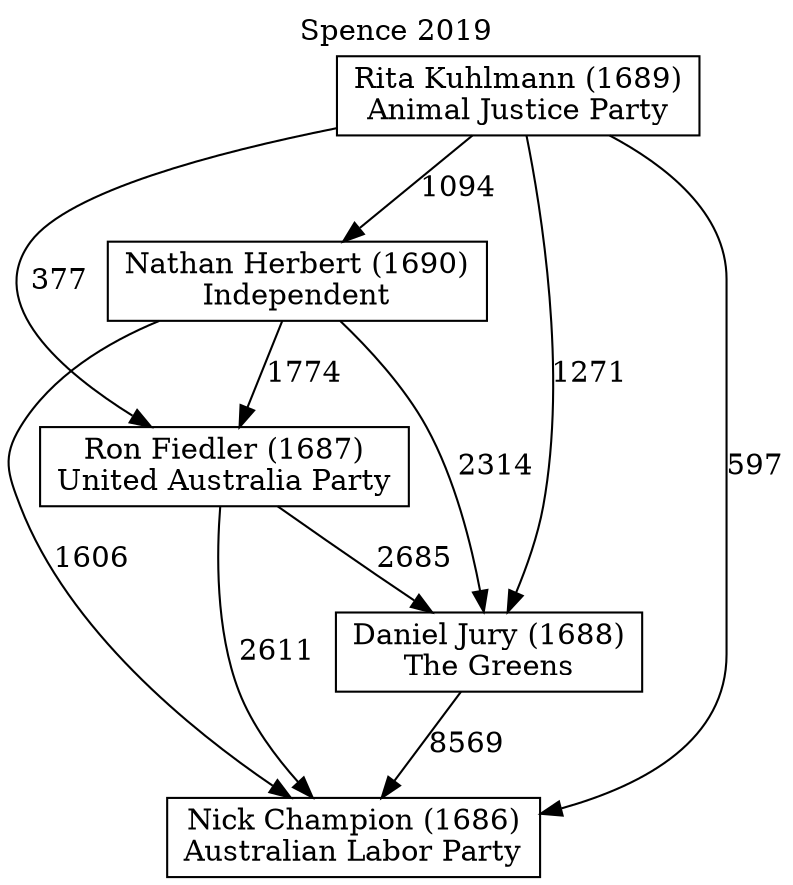 // House preference flow
digraph "Nick Champion (1686)_Spence_2019" {
	graph [label="Spence 2019" labelloc=t mclimit=10]
	node [shape=box]
	"Nick Champion (1686)" [label="Nick Champion (1686)
Australian Labor Party"]
	"Daniel Jury (1688)" [label="Daniel Jury (1688)
The Greens"]
	"Ron Fiedler (1687)" [label="Ron Fiedler (1687)
United Australia Party"]
	"Nathan Herbert (1690)" [label="Nathan Herbert (1690)
Independent"]
	"Rita Kuhlmann (1689)" [label="Rita Kuhlmann (1689)
Animal Justice Party"]
	"Daniel Jury (1688)" -> "Nick Champion (1686)" [label=8569]
	"Ron Fiedler (1687)" -> "Daniel Jury (1688)" [label=2685]
	"Nathan Herbert (1690)" -> "Ron Fiedler (1687)" [label=1774]
	"Rita Kuhlmann (1689)" -> "Nathan Herbert (1690)" [label=1094]
	"Ron Fiedler (1687)" -> "Nick Champion (1686)" [label=2611]
	"Nathan Herbert (1690)" -> "Nick Champion (1686)" [label=1606]
	"Rita Kuhlmann (1689)" -> "Nick Champion (1686)" [label=597]
	"Rita Kuhlmann (1689)" -> "Ron Fiedler (1687)" [label=377]
	"Nathan Herbert (1690)" -> "Daniel Jury (1688)" [label=2314]
	"Rita Kuhlmann (1689)" -> "Daniel Jury (1688)" [label=1271]
}
